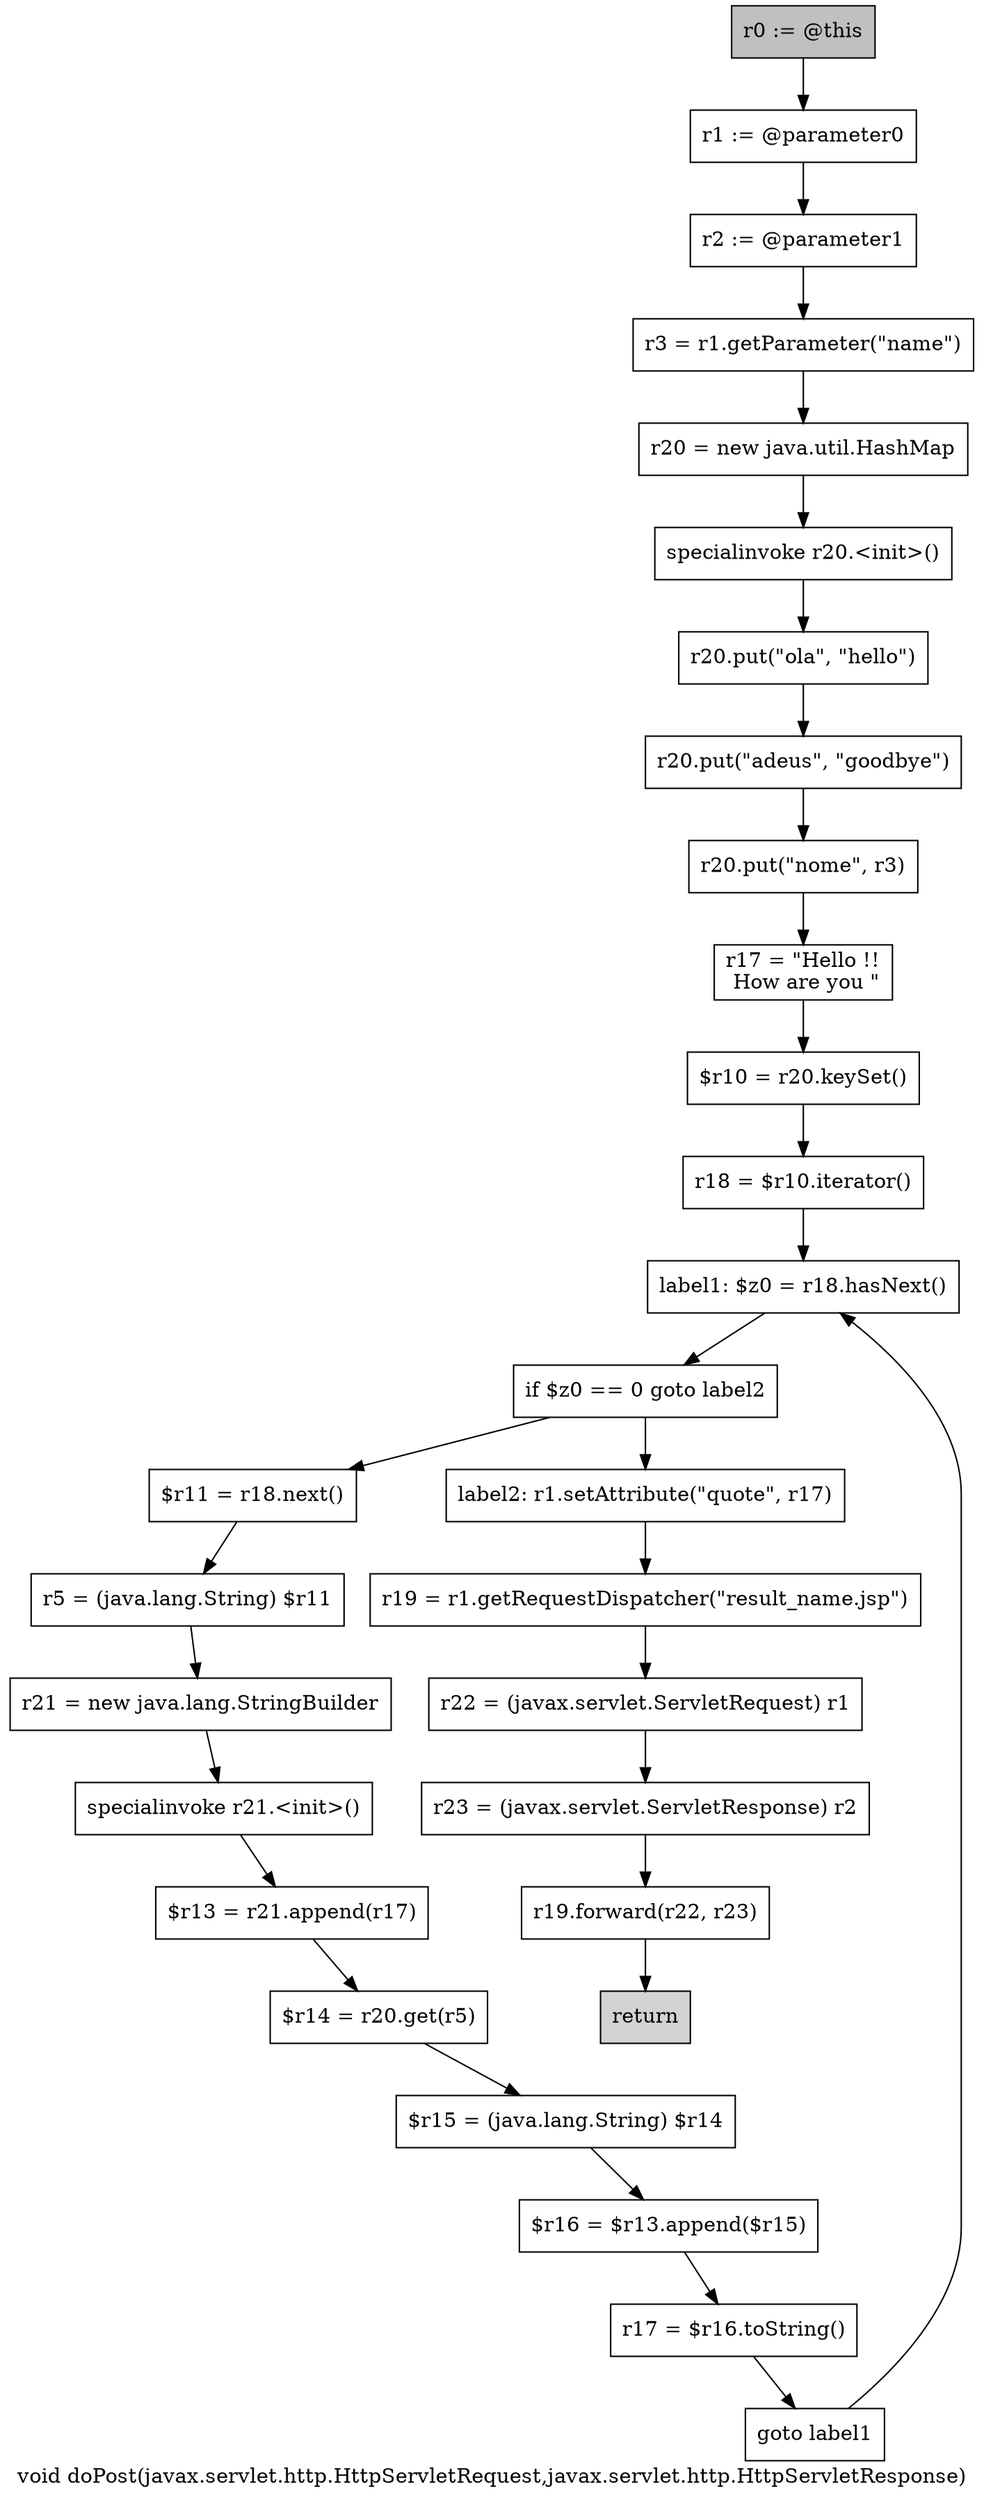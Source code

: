 digraph "void doPost(javax.servlet.http.HttpServletRequest,javax.servlet.http.HttpServletResponse)" {
    label="void doPost(javax.servlet.http.HttpServletRequest,javax.servlet.http.HttpServletResponse)";
    node [shape=box];
    "0" [style=filled,fillcolor=gray,label="r0 := @this",];
    "1" [label="r1 := @parameter0",];
    "0"->"1";
    "2" [label="r2 := @parameter1",];
    "1"->"2";
    "3" [label="r3 = r1.getParameter(\"name\")",];
    "2"->"3";
    "4" [label="r20 = new java.util.HashMap",];
    "3"->"4";
    "5" [label="specialinvoke r20.<init>()",];
    "4"->"5";
    "6" [label="r20.put(\"ola\", \"hello\")",];
    "5"->"6";
    "7" [label="r20.put(\"adeus\", \"goodbye\")",];
    "6"->"7";
    "8" [label="r20.put(\"nome\", r3)",];
    "7"->"8";
    "9" [label="r17 = \"Hello !!\n How are you \"",];
    "8"->"9";
    "10" [label="$r10 = r20.keySet()",];
    "9"->"10";
    "11" [label="r18 = $r10.iterator()",];
    "10"->"11";
    "12" [label="label1: $z0 = r18.hasNext()",];
    "11"->"12";
    "13" [label="if $z0 == 0 goto label2",];
    "12"->"13";
    "14" [label="$r11 = r18.next()",];
    "13"->"14";
    "24" [label="label2: r1.setAttribute(\"quote\", r17)",];
    "13"->"24";
    "15" [label="r5 = (java.lang.String) $r11",];
    "14"->"15";
    "16" [label="r21 = new java.lang.StringBuilder",];
    "15"->"16";
    "17" [label="specialinvoke r21.<init>()",];
    "16"->"17";
    "18" [label="$r13 = r21.append(r17)",];
    "17"->"18";
    "19" [label="$r14 = r20.get(r5)",];
    "18"->"19";
    "20" [label="$r15 = (java.lang.String) $r14",];
    "19"->"20";
    "21" [label="$r16 = $r13.append($r15)",];
    "20"->"21";
    "22" [label="r17 = $r16.toString()",];
    "21"->"22";
    "23" [label="goto label1",];
    "22"->"23";
    "23"->"12";
    "25" [label="r19 = r1.getRequestDispatcher(\"result_name.jsp\")",];
    "24"->"25";
    "26" [label="r22 = (javax.servlet.ServletRequest) r1",];
    "25"->"26";
    "27" [label="r23 = (javax.servlet.ServletResponse) r2",];
    "26"->"27";
    "28" [label="r19.forward(r22, r23)",];
    "27"->"28";
    "29" [style=filled,fillcolor=lightgray,label="return",];
    "28"->"29";
}
